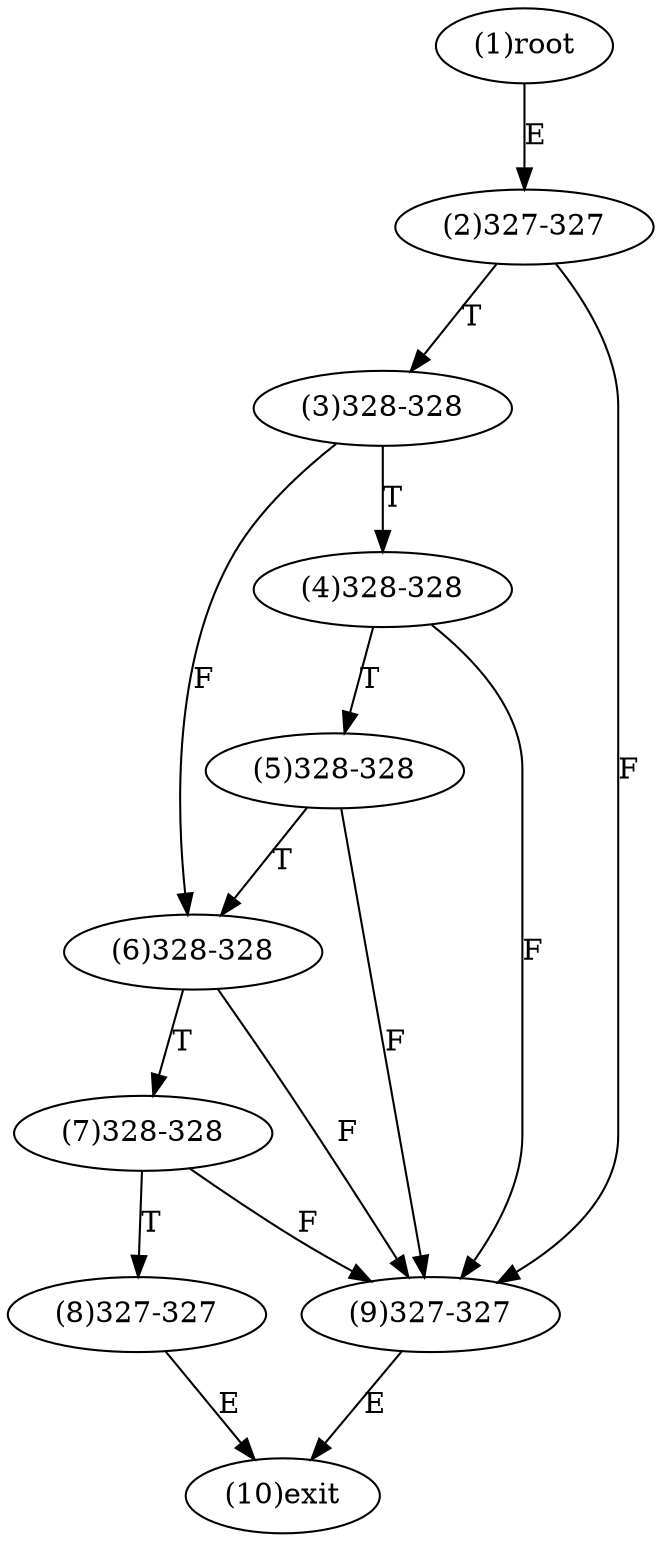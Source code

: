 digraph "" { 
1[ label="(1)root"];
2[ label="(2)327-327"];
3[ label="(3)328-328"];
4[ label="(4)328-328"];
5[ label="(5)328-328"];
6[ label="(6)328-328"];
7[ label="(7)328-328"];
8[ label="(8)327-327"];
9[ label="(9)327-327"];
10[ label="(10)exit"];
1->2[ label="E"];
2->9[ label="F"];
2->3[ label="T"];
3->6[ label="F"];
3->4[ label="T"];
4->9[ label="F"];
4->5[ label="T"];
5->9[ label="F"];
5->6[ label="T"];
6->9[ label="F"];
6->7[ label="T"];
7->9[ label="F"];
7->8[ label="T"];
8->10[ label="E"];
9->10[ label="E"];
}